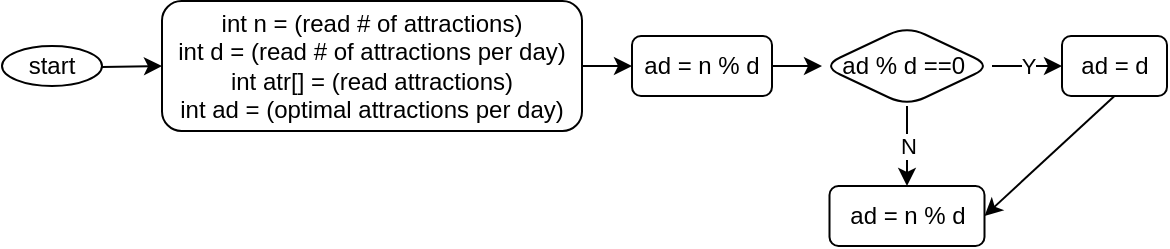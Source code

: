 <mxfile>
    <diagram id="jUmdZNWsl-dJpIqBKqLx" name="main">
        <mxGraphModel dx="952" dy="563" grid="1" gridSize="10" guides="1" tooltips="1" connect="1" arrows="1" fold="1" page="1" pageScale="1" pageWidth="850" pageHeight="1100" math="0" shadow="0">
            <root>
                <mxCell id="0"/>
                <mxCell id="1" parent="0"/>
                <mxCell id="4" value="" style="edgeStyle=none;html=1;" parent="1" source="2" target="3" edge="1">
                    <mxGeometry relative="1" as="geometry"/>
                </mxCell>
                <mxCell id="2" value="start" style="ellipse;whiteSpace=wrap;html=1;" parent="1" vertex="1">
                    <mxGeometry x="40" y="50" width="50" height="20" as="geometry"/>
                </mxCell>
                <mxCell id="nIdatCPZJSeocKzCQ9BL-13" value="" style="edgeStyle=none;html=1;" parent="1" source="3" target="nIdatCPZJSeocKzCQ9BL-12" edge="1">
                    <mxGeometry relative="1" as="geometry"/>
                </mxCell>
                <mxCell id="3" value="int n = (read # of attractions)&lt;br&gt;int d = (read # of attractions per day)&lt;br&gt;int atr[] = (read attractions)&lt;br&gt;int ad = (optimal attractions per day)" style="rounded=1;whiteSpace=wrap;html=1;" parent="1" vertex="1">
                    <mxGeometry x="120" y="27.5" width="210" height="65" as="geometry"/>
                </mxCell>
                <mxCell id="nIdatCPZJSeocKzCQ9BL-9" value="Y" style="edgeStyle=none;html=1;" parent="1" source="nIdatCPZJSeocKzCQ9BL-6" target="nIdatCPZJSeocKzCQ9BL-8" edge="1">
                    <mxGeometry relative="1" as="geometry"/>
                </mxCell>
                <mxCell id="nIdatCPZJSeocKzCQ9BL-11" value="N" style="edgeStyle=none;html=1;" parent="1" source="nIdatCPZJSeocKzCQ9BL-6" target="nIdatCPZJSeocKzCQ9BL-10" edge="1">
                    <mxGeometry relative="1" as="geometry"/>
                </mxCell>
                <mxCell id="nIdatCPZJSeocKzCQ9BL-6" value="ad % d ==0&amp;nbsp;" style="rhombus;whiteSpace=wrap;html=1;rounded=1;" parent="1" vertex="1">
                    <mxGeometry x="450" y="40" width="85" height="40" as="geometry"/>
                </mxCell>
                <mxCell id="nIdatCPZJSeocKzCQ9BL-16" style="edgeStyle=none;html=1;exitX=0.5;exitY=1;exitDx=0;exitDy=0;entryX=1;entryY=0.5;entryDx=0;entryDy=0;" parent="1" source="nIdatCPZJSeocKzCQ9BL-8" target="nIdatCPZJSeocKzCQ9BL-10" edge="1">
                    <mxGeometry relative="1" as="geometry"/>
                </mxCell>
                <mxCell id="nIdatCPZJSeocKzCQ9BL-8" value="ad = d" style="whiteSpace=wrap;html=1;rounded=1;" parent="1" vertex="1">
                    <mxGeometry x="570" y="45" width="52.5" height="30" as="geometry"/>
                </mxCell>
                <mxCell id="nIdatCPZJSeocKzCQ9BL-10" value="ad = n % d" style="whiteSpace=wrap;html=1;rounded=1;" parent="1" vertex="1">
                    <mxGeometry x="453.75" y="120" width="77.5" height="30" as="geometry"/>
                </mxCell>
                <mxCell id="nIdatCPZJSeocKzCQ9BL-14" style="edgeStyle=none;html=1;exitX=1;exitY=0.5;exitDx=0;exitDy=0;entryX=0;entryY=0.5;entryDx=0;entryDy=0;" parent="1" source="nIdatCPZJSeocKzCQ9BL-12" target="nIdatCPZJSeocKzCQ9BL-6" edge="1">
                    <mxGeometry relative="1" as="geometry"/>
                </mxCell>
                <mxCell id="nIdatCPZJSeocKzCQ9BL-12" value="ad = n % d" style="whiteSpace=wrap;html=1;rounded=1;" parent="1" vertex="1">
                    <mxGeometry x="355" y="45" width="70" height="30" as="geometry"/>
                </mxCell>
            </root>
        </mxGraphModel>
    </diagram>
    <diagram id="0gDVAc_hyd43cjr14EiQ" name="Page-2">
        <mxGraphModel dx="952" dy="563" grid="1" gridSize="10" guides="1" tooltips="1" connect="1" arrows="1" fold="1" page="1" pageScale="1" pageWidth="850" pageHeight="1100" math="0" shadow="0">
            <root>
                <mxCell id="0"/>
                <mxCell id="1" parent="0"/>
            </root>
        </mxGraphModel>
    </diagram>
</mxfile>